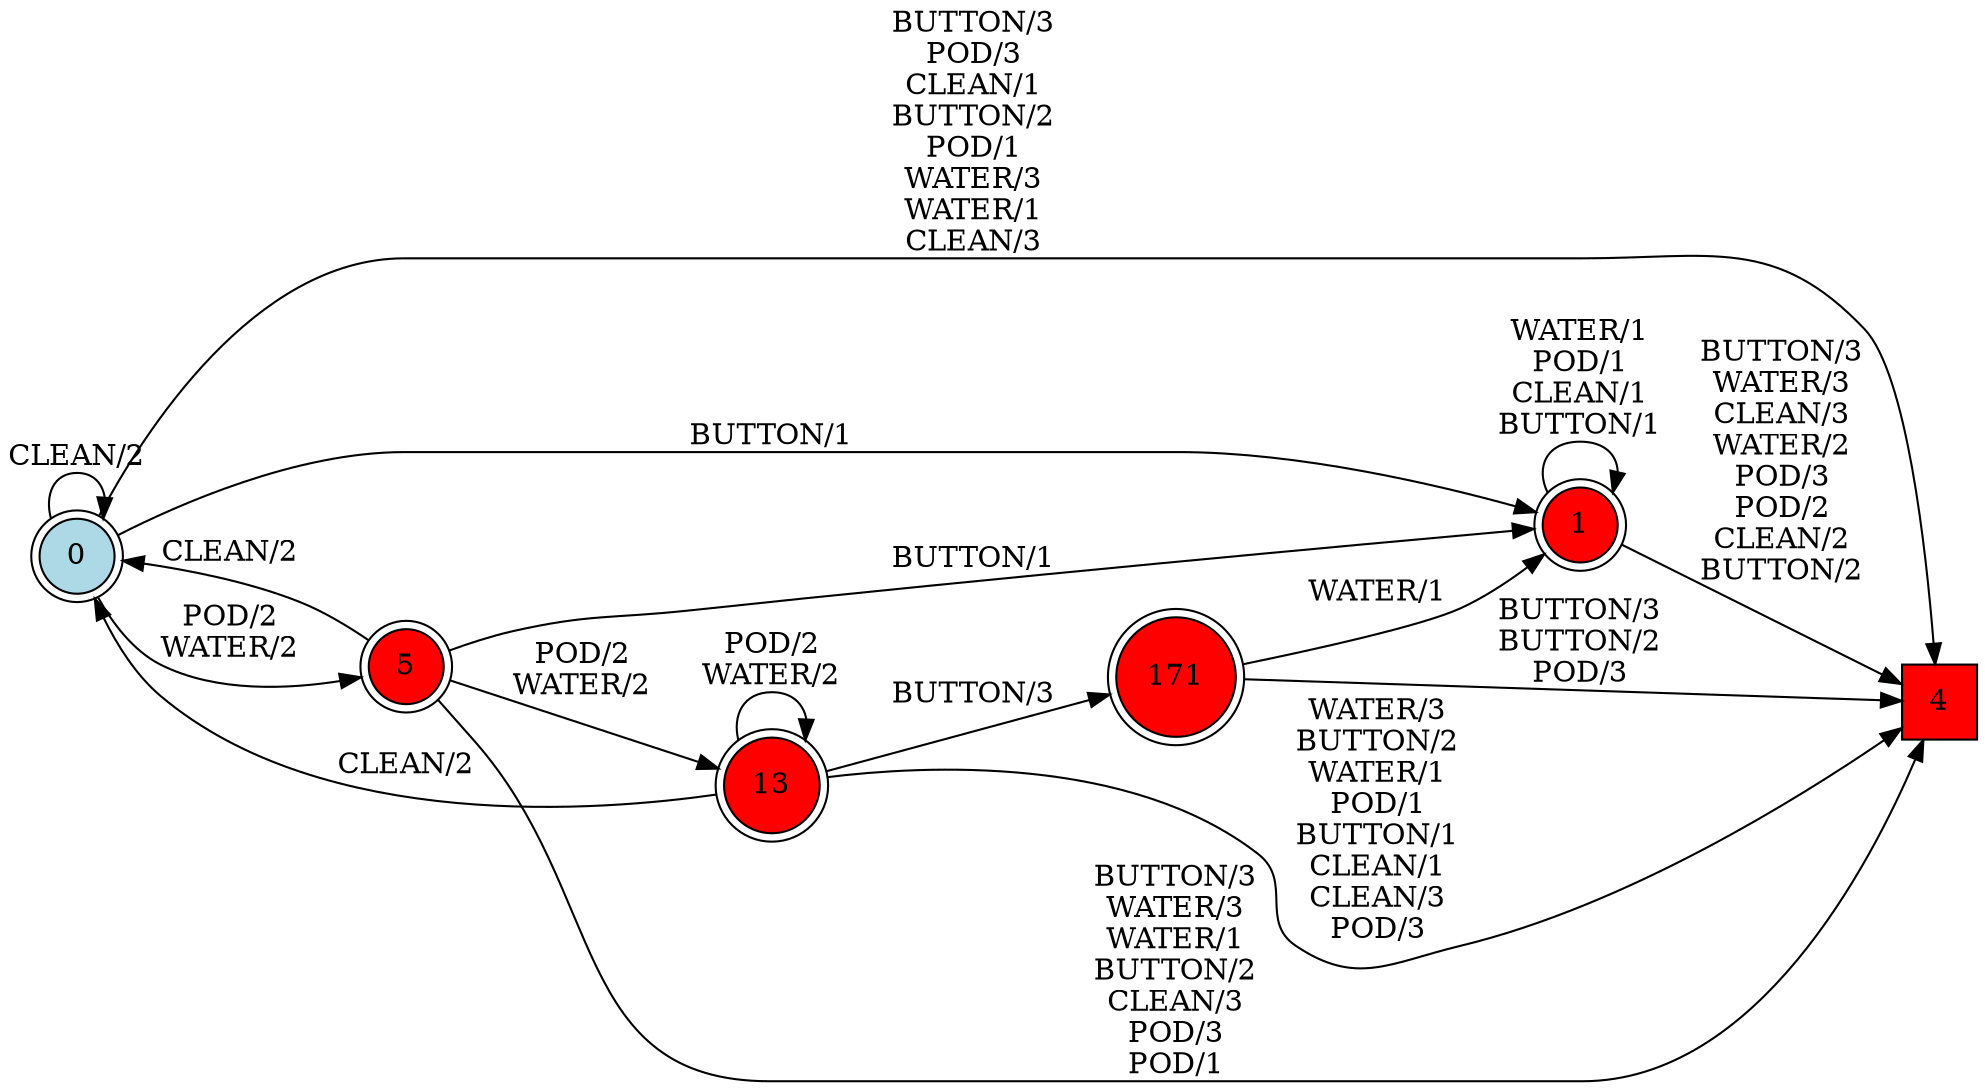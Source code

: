 digraph G {
  rankdir=LR;
  node [shape=circle, style=filled, fillcolor=white];
  "0" [isInitial=True, fillcolor=lightblue, shape=doublecircle];
  "1" [fillcolor=red, shape=doublecircle];
  "4" [fillcolor=red, shape=square];
  "5" [fillcolor=red, shape=doublecircle];
  "13" [fillcolor=red, shape=doublecircle];
  "171" [fillcolor=red, shape=doublecircle];
  "0" -> "1" [label="BUTTON/1"];
  "0" -> "5" [label="POD/2\nWATER/2"];
  "0" -> "4" [label="BUTTON/3\nPOD/3\nCLEAN/1\nBUTTON/2\nPOD/1\nWATER/3\nWATER/1\nCLEAN/3"];
  "0" -> "0" [label="CLEAN/2"];
  "1" -> "4" [label="BUTTON/3\nWATER/3\nCLEAN/3\nWATER/2\nPOD/3\nPOD/2\nCLEAN/2\nBUTTON/2"];
  "1" -> "1" [label="WATER/1\nPOD/1\nCLEAN/1\nBUTTON/1"];
  "5" -> "13" [label="POD/2\nWATER/2"];
  "5" -> "4" [label="BUTTON/3\nWATER/3\nWATER/1\nBUTTON/2\nCLEAN/3\nPOD/3\nPOD/1"];
  "5" -> "1" [label="BUTTON/1"];
  "5" -> "0" [label="CLEAN/2"];
  "13" -> "4" [label="WATER/3\nBUTTON/2\nWATER/1\nPOD/1\nBUTTON/1\nCLEAN/1\nCLEAN/3\nPOD/3"];
  "13" -> "0" [label="CLEAN/2"];
  "13" -> "13" [label="POD/2\nWATER/2"];
  "13" -> "171" [label="BUTTON/3"];
  "171" -> "4" [label="BUTTON/3\nBUTTON/2\nPOD/3"];
  "171" -> "1" [label="WATER/1"];
}